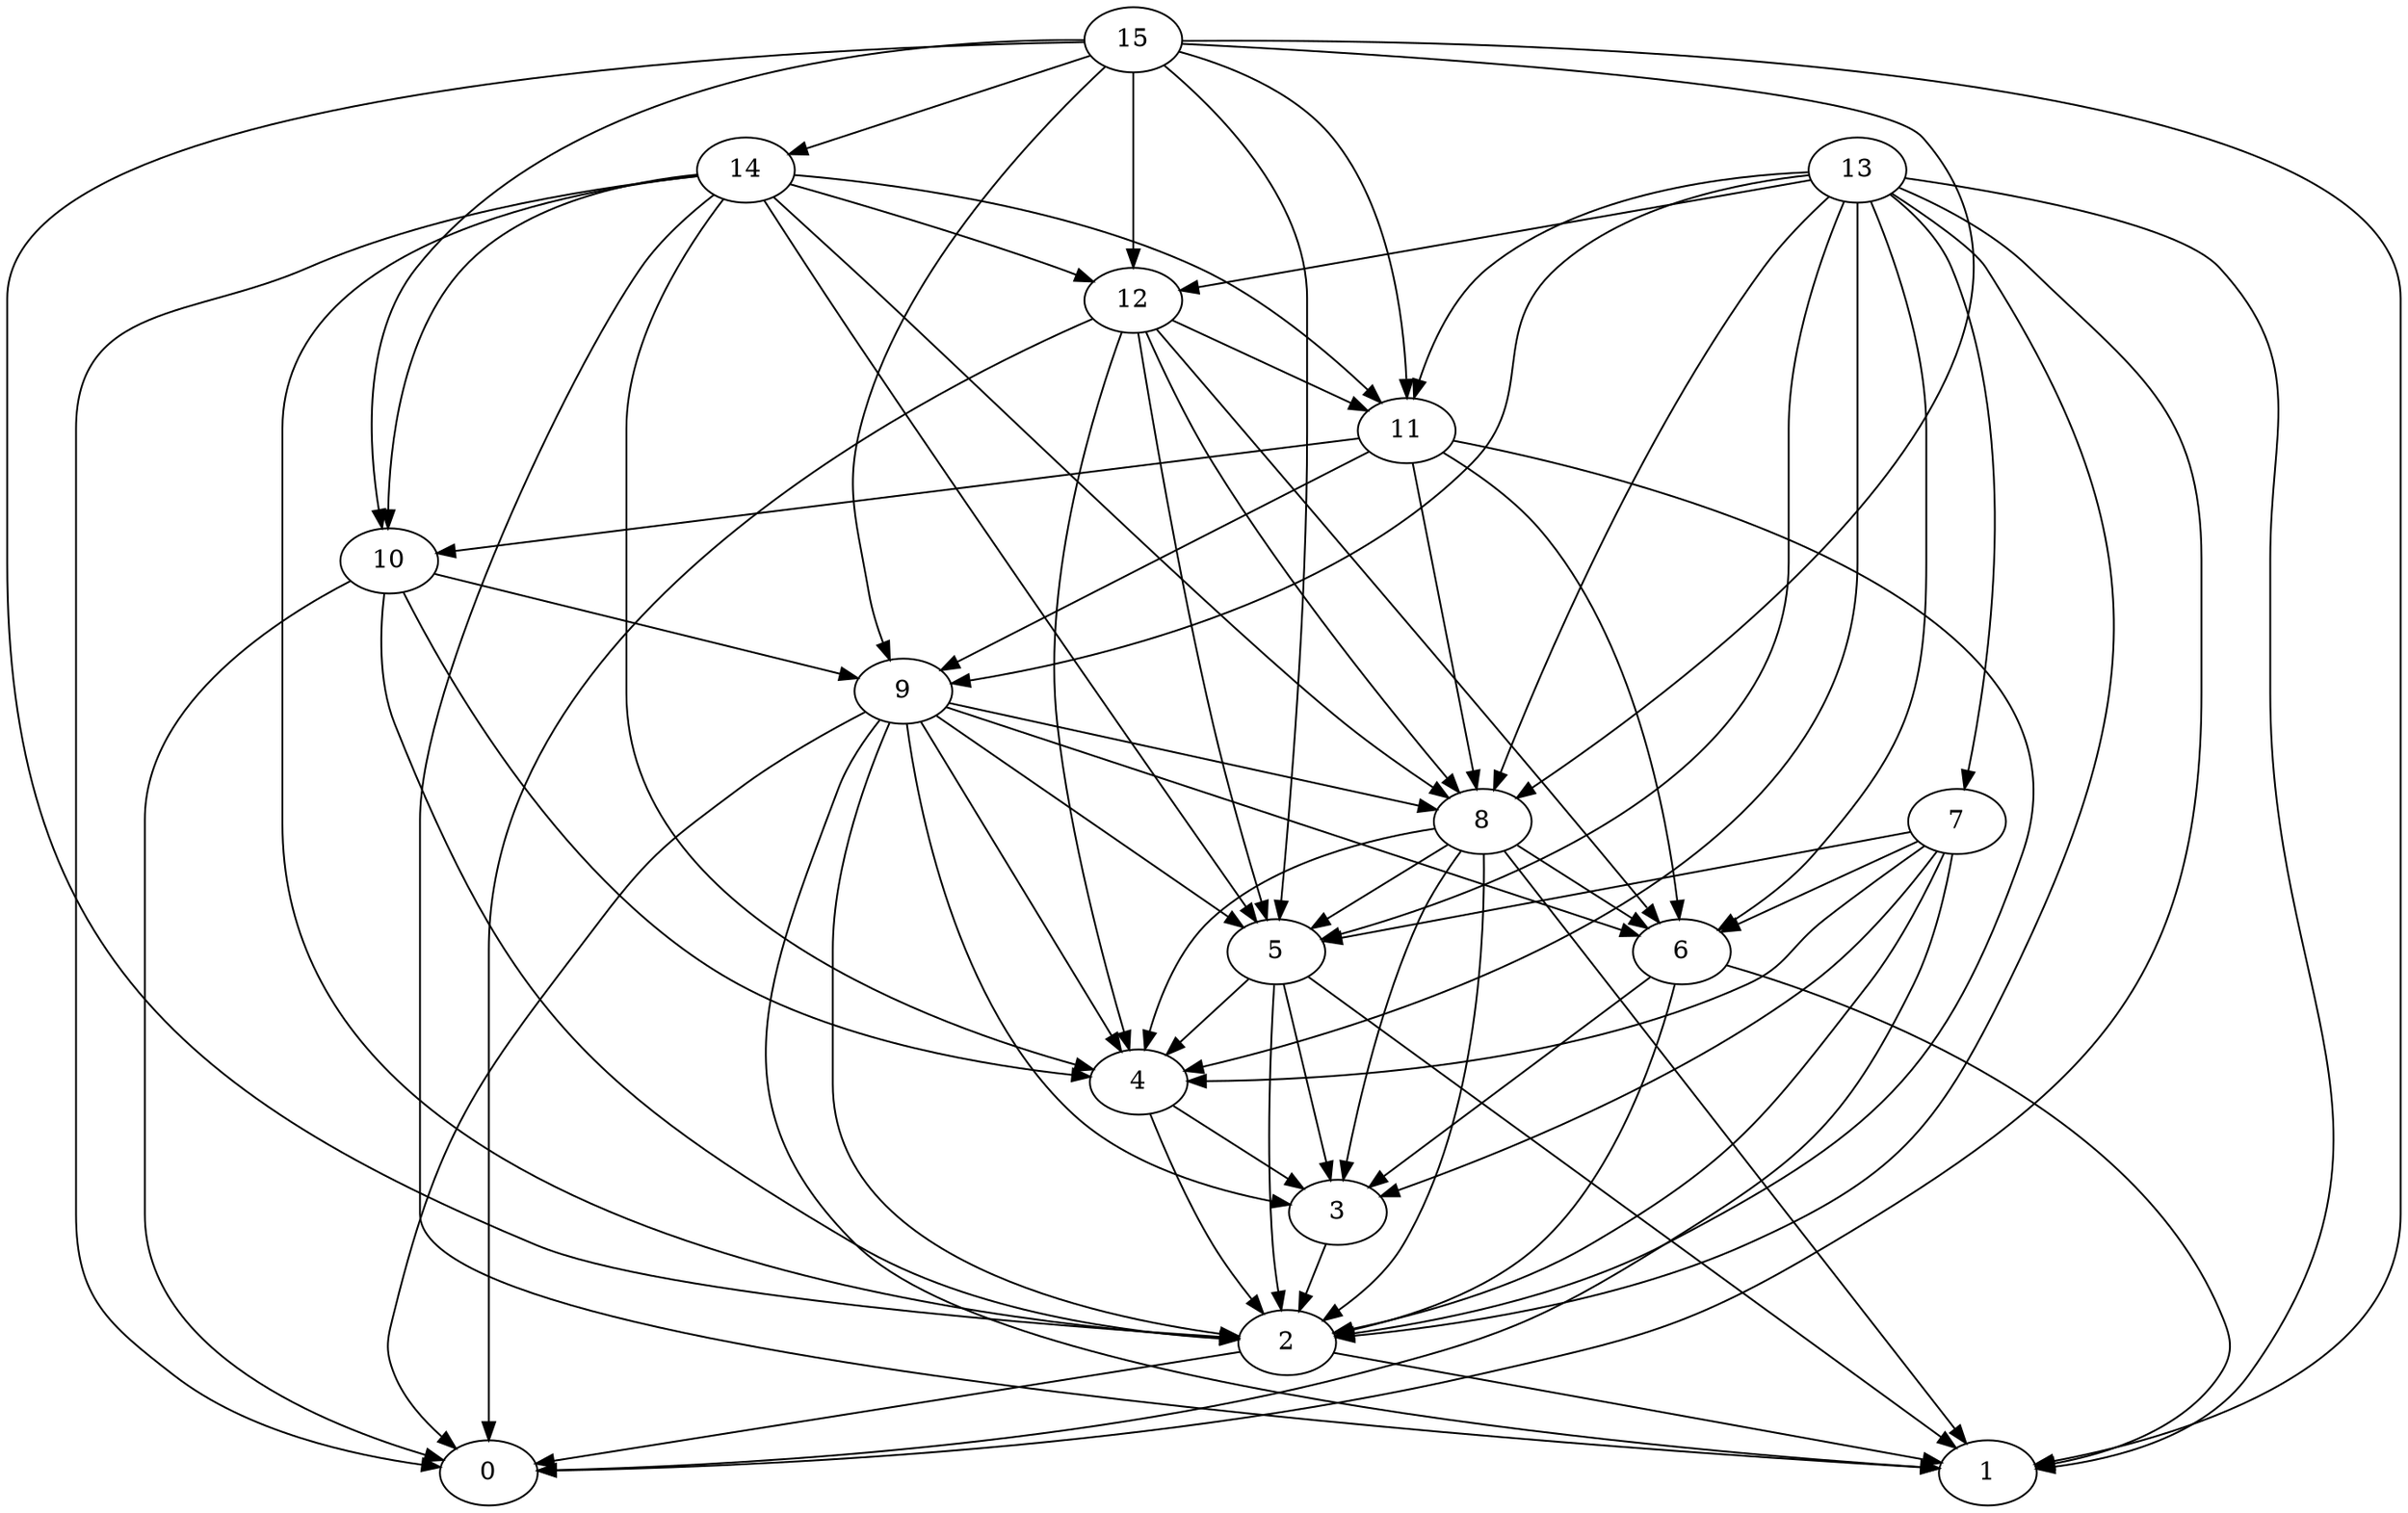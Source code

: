 digraph "Random_Nodes_16_Density_4.75_CCR_9.98_WeightType_Random_Homogeneous-4" {
15 [Weight=9];
13 [Weight=3];
14 [Weight=3];
12 [Weight=4];
11 [Weight=10];
10 [Weight=5];
9 [Weight=4];
8 [Weight=9];
7 [Weight=3];
5 [Weight=2];
6 [Weight=6];
4 [Weight=3];
3 [Weight=4];
2 [Weight=7];
0 [Weight=7];
1 [Weight=5];
9 -> 1 [Weight=11];
2 -> 0 [Weight=16];
7 -> 2 [Weight=15];
15 -> 9 [Weight=18];
2 -> 1 [Weight=18];
7 -> 3 [Weight=15];
12 -> 6 [Weight=11];
15 -> 12 [Weight=4];
13 -> 1 [Weight=18];
12 -> 11 [Weight=18];
11 -> 8 [Weight=5];
7 -> 4 [Weight=7];
15 -> 1 [Weight=9];
14 -> 0 [Weight=4];
15 -> 8 [Weight=4];
13 -> 11 [Weight=13];
14 -> 10 [Weight=5];
15 -> 5 [Weight=13];
6 -> 1 [Weight=18];
5 -> 4 [Weight=15];
10 -> 0 [Weight=18];
15 -> 11 [Weight=11];
13 -> 6 [Weight=11];
9 -> 6 [Weight=13];
13 -> 4 [Weight=7];
11 -> 10 [Weight=11];
13 -> 2 [Weight=13];
8 -> 2 [Weight=16];
12 -> 4 [Weight=4];
7 -> 6 [Weight=9];
8 -> 5 [Weight=18];
14 -> 4 [Weight=13];
9 -> 0 [Weight=15];
5 -> 1 [Weight=11];
12 -> 5 [Weight=4];
12 -> 0 [Weight=13];
13 -> 7 [Weight=18];
15 -> 2 [Weight=4];
10 -> 2 [Weight=11];
9 -> 2 [Weight=13];
7 -> 0 [Weight=9];
5 -> 3 [Weight=11];
13 -> 12 [Weight=9];
6 -> 3 [Weight=7];
15 -> 10 [Weight=4];
14 -> 5 [Weight=11];
8 -> 3 [Weight=7];
14 -> 11 [Weight=9];
14 -> 1 [Weight=16];
13 -> 8 [Weight=16];
12 -> 8 [Weight=16];
6 -> 2 [Weight=7];
8 -> 4 [Weight=15];
14 -> 8 [Weight=4];
8 -> 1 [Weight=15];
11 -> 9 [Weight=13];
9 -> 3 [Weight=5];
7 -> 5 [Weight=11];
4 -> 3 [Weight=7];
9 -> 5 [Weight=7];
13 -> 9 [Weight=18];
5 -> 2 [Weight=11];
8 -> 6 [Weight=18];
4 -> 2 [Weight=15];
10 -> 9 [Weight=7];
11 -> 6 [Weight=13];
11 -> 2 [Weight=7];
13 -> 0 [Weight=9];
9 -> 8 [Weight=11];
10 -> 4 [Weight=7];
3 -> 2 [Weight=4];
9 -> 4 [Weight=13];
14 -> 2 [Weight=16];
15 -> 14 [Weight=4];
13 -> 5 [Weight=9];
14 -> 12 [Weight=7];
}
